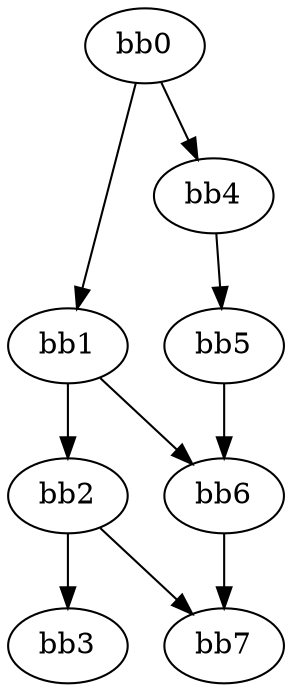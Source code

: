 digraph {
    0 [ label = "bb0\l" ]
    1 [ label = "bb1\l" ]
    2 [ label = "bb2\l" ]
    3 [ label = "bb3\l" ]
    4 [ label = "bb4\l" ]
    5 [ label = "bb5\l" ]
    6 [ label = "bb6\l" ]
    7 [ label = "bb7\l" ]
    0 -> 1 [ ]
    0 -> 4 [ ]
    1 -> 2 [ ]
    1 -> 6 [ ]
    2 -> 3 [ ]
    2 -> 7 [ ]
    4 -> 5 [ ]
    5 -> 6 [ ]
    6 -> 7 [ ]
}

